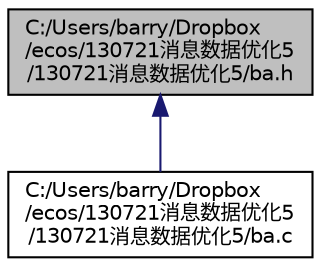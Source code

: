digraph "C:/Users/barry/Dropbox/ecos/130721消息数据优化5/130721消息数据优化5/ba.h"
{
  edge [fontname="Helvetica",fontsize="10",labelfontname="Helvetica",labelfontsize="10"];
  node [fontname="Helvetica",fontsize="10",shape=record];
  Node1 [label="C:/Users/barry/Dropbox\l/ecos/130721消息数据优化5\l/130721消息数据优化5/ba.h",height=0.2,width=0.4,color="black", fillcolor="grey75", style="filled" fontcolor="black"];
  Node1 -> Node2 [dir="back",color="midnightblue",fontsize="10",style="solid",fontname="Helvetica"];
  Node2 [label="C:/Users/barry/Dropbox\l/ecos/130721消息数据优化5\l/130721消息数据优化5/ba.c",height=0.2,width=0.4,color="black", fillcolor="white", style="filled",URL="$ba_8c.html"];
}

